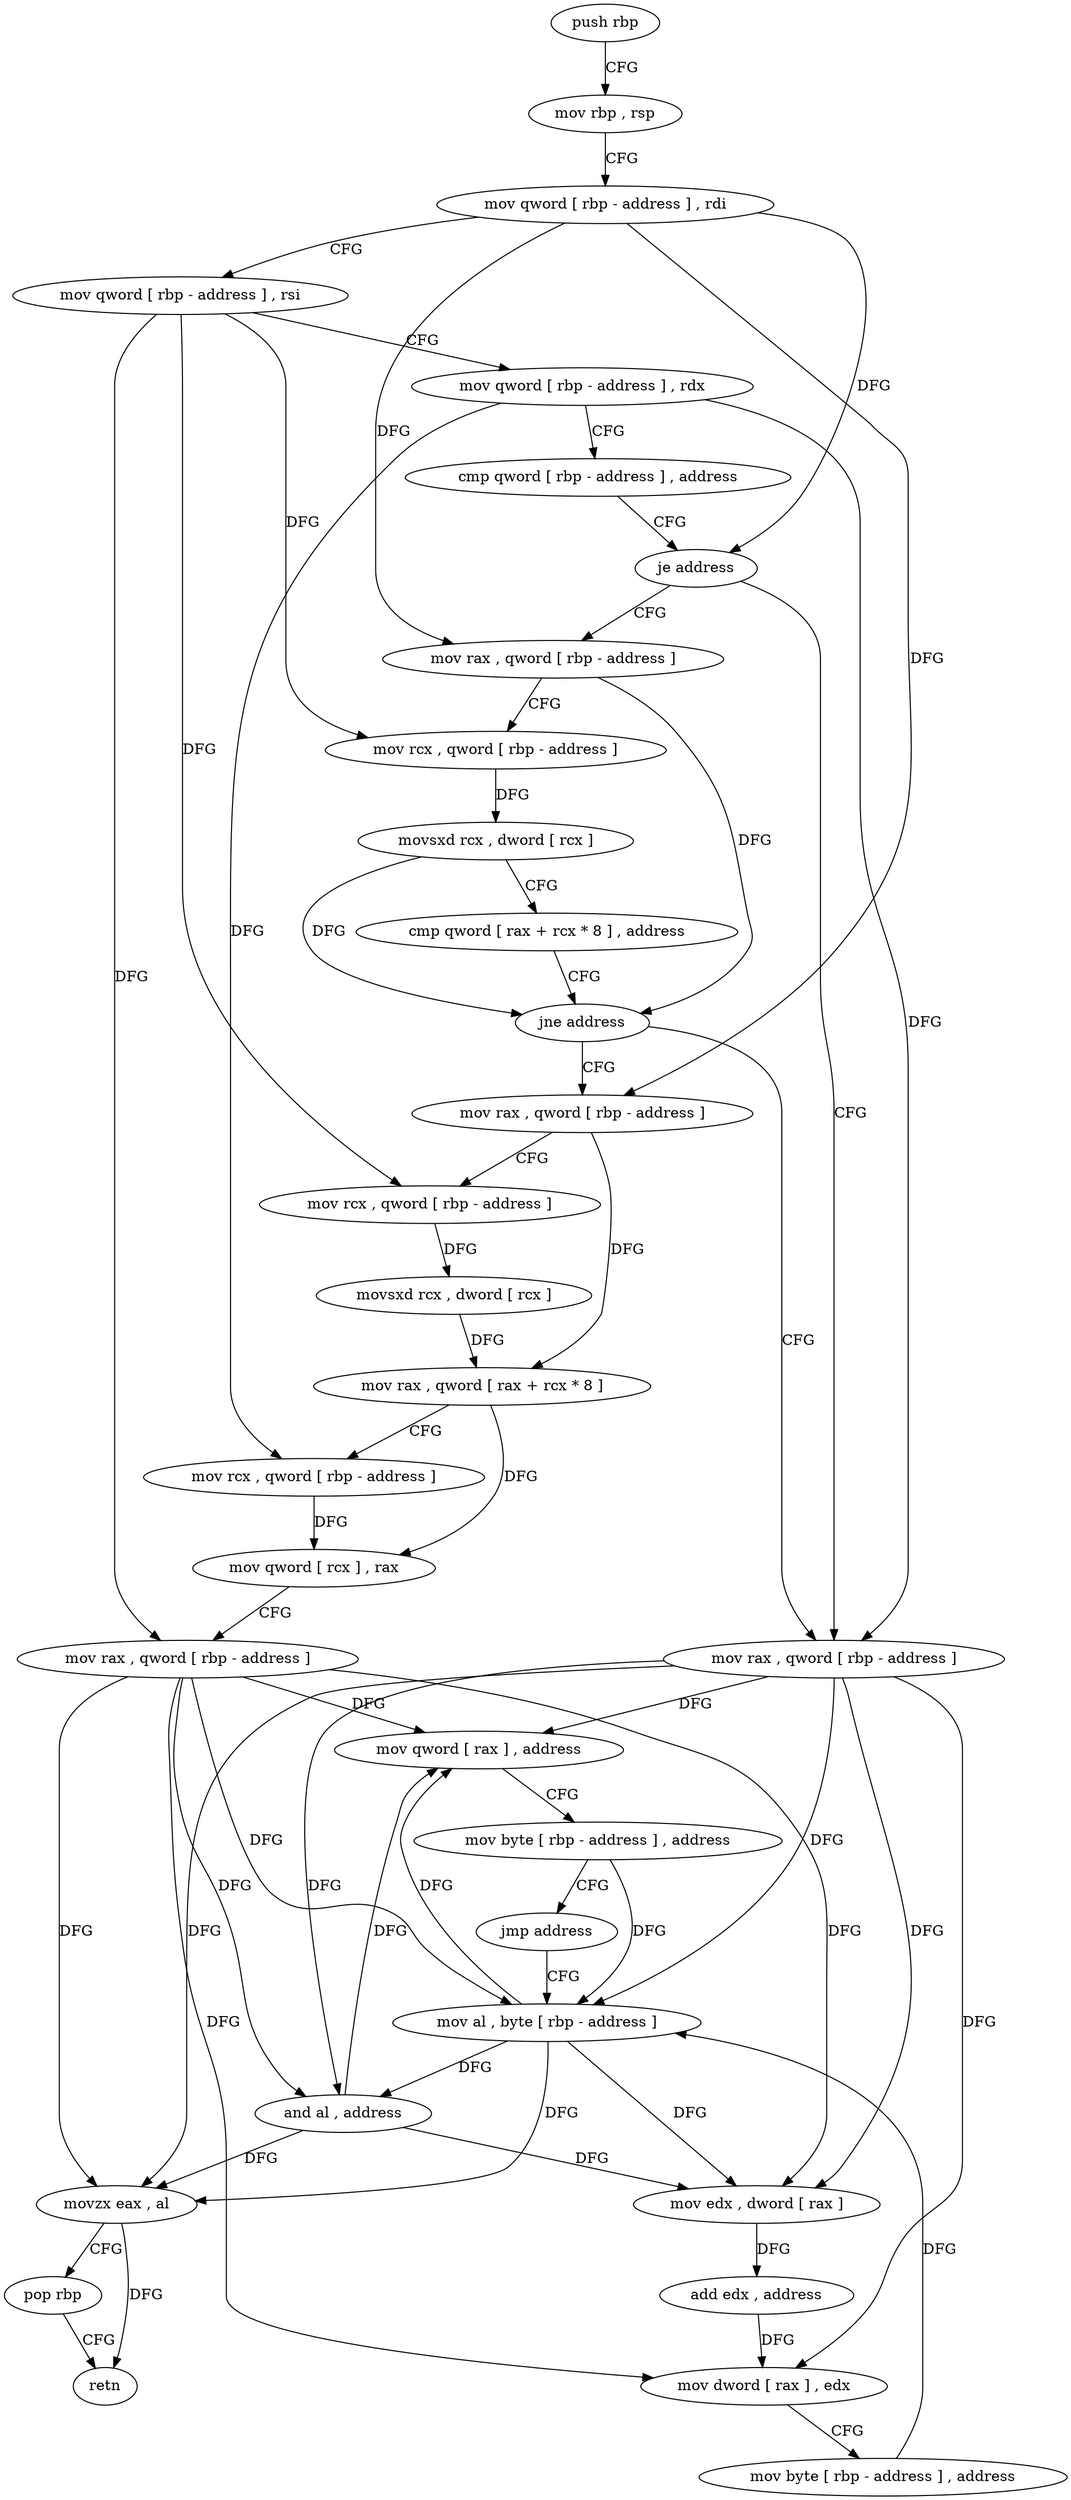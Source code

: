 digraph "func" {
"4280896" [label = "push rbp" ]
"4280897" [label = "mov rbp , rsp" ]
"4280900" [label = "mov qword [ rbp - address ] , rdi" ]
"4280904" [label = "mov qword [ rbp - address ] , rsi" ]
"4280908" [label = "mov qword [ rbp - address ] , rdx" ]
"4280912" [label = "cmp qword [ rbp - address ] , address" ]
"4280917" [label = "je address" ]
"4280945" [label = "mov rax , qword [ rbp - address ]" ]
"4280923" [label = "mov rax , qword [ rbp - address ]" ]
"4280949" [label = "mov qword [ rax ] , address" ]
"4280956" [label = "mov byte [ rbp - address ] , address" ]
"4280960" [label = "jmp address" ]
"4281002" [label = "mov al , byte [ rbp - address ]" ]
"4280927" [label = "mov rcx , qword [ rbp - address ]" ]
"4280931" [label = "movsxd rcx , dword [ rcx ]" ]
"4280934" [label = "cmp qword [ rax + rcx * 8 ] , address" ]
"4280939" [label = "jne address" ]
"4280965" [label = "mov rax , qword [ rbp - address ]" ]
"4281005" [label = "and al , address" ]
"4281007" [label = "movzx eax , al" ]
"4281010" [label = "pop rbp" ]
"4281011" [label = "retn" ]
"4280969" [label = "mov rcx , qword [ rbp - address ]" ]
"4280973" [label = "movsxd rcx , dword [ rcx ]" ]
"4280976" [label = "mov rax , qword [ rax + rcx * 8 ]" ]
"4280980" [label = "mov rcx , qword [ rbp - address ]" ]
"4280984" [label = "mov qword [ rcx ] , rax" ]
"4280987" [label = "mov rax , qword [ rbp - address ]" ]
"4280991" [label = "mov edx , dword [ rax ]" ]
"4280993" [label = "add edx , address" ]
"4280996" [label = "mov dword [ rax ] , edx" ]
"4280998" [label = "mov byte [ rbp - address ] , address" ]
"4280896" -> "4280897" [ label = "CFG" ]
"4280897" -> "4280900" [ label = "CFG" ]
"4280900" -> "4280904" [ label = "CFG" ]
"4280900" -> "4280917" [ label = "DFG" ]
"4280900" -> "4280923" [ label = "DFG" ]
"4280900" -> "4280965" [ label = "DFG" ]
"4280904" -> "4280908" [ label = "CFG" ]
"4280904" -> "4280927" [ label = "DFG" ]
"4280904" -> "4280969" [ label = "DFG" ]
"4280904" -> "4280987" [ label = "DFG" ]
"4280908" -> "4280912" [ label = "CFG" ]
"4280908" -> "4280945" [ label = "DFG" ]
"4280908" -> "4280980" [ label = "DFG" ]
"4280912" -> "4280917" [ label = "CFG" ]
"4280917" -> "4280945" [ label = "CFG" ]
"4280917" -> "4280923" [ label = "CFG" ]
"4280945" -> "4280949" [ label = "DFG" ]
"4280945" -> "4281002" [ label = "DFG" ]
"4280945" -> "4281005" [ label = "DFG" ]
"4280945" -> "4281007" [ label = "DFG" ]
"4280945" -> "4280991" [ label = "DFG" ]
"4280945" -> "4280996" [ label = "DFG" ]
"4280923" -> "4280927" [ label = "CFG" ]
"4280923" -> "4280939" [ label = "DFG" ]
"4280949" -> "4280956" [ label = "CFG" ]
"4280956" -> "4280960" [ label = "CFG" ]
"4280956" -> "4281002" [ label = "DFG" ]
"4280960" -> "4281002" [ label = "CFG" ]
"4281002" -> "4281005" [ label = "DFG" ]
"4281002" -> "4280949" [ label = "DFG" ]
"4281002" -> "4281007" [ label = "DFG" ]
"4281002" -> "4280991" [ label = "DFG" ]
"4280927" -> "4280931" [ label = "DFG" ]
"4280931" -> "4280934" [ label = "CFG" ]
"4280931" -> "4280939" [ label = "DFG" ]
"4280934" -> "4280939" [ label = "CFG" ]
"4280939" -> "4280965" [ label = "CFG" ]
"4280939" -> "4280945" [ label = "CFG" ]
"4280965" -> "4280969" [ label = "CFG" ]
"4280965" -> "4280976" [ label = "DFG" ]
"4281005" -> "4281007" [ label = "DFG" ]
"4281005" -> "4280949" [ label = "DFG" ]
"4281005" -> "4280991" [ label = "DFG" ]
"4281007" -> "4281010" [ label = "CFG" ]
"4281007" -> "4281011" [ label = "DFG" ]
"4281010" -> "4281011" [ label = "CFG" ]
"4280969" -> "4280973" [ label = "DFG" ]
"4280973" -> "4280976" [ label = "DFG" ]
"4280976" -> "4280980" [ label = "CFG" ]
"4280976" -> "4280984" [ label = "DFG" ]
"4280980" -> "4280984" [ label = "DFG" ]
"4280984" -> "4280987" [ label = "CFG" ]
"4280987" -> "4280991" [ label = "DFG" ]
"4280987" -> "4280949" [ label = "DFG" ]
"4280987" -> "4281005" [ label = "DFG" ]
"4280987" -> "4281007" [ label = "DFG" ]
"4280987" -> "4281002" [ label = "DFG" ]
"4280987" -> "4280996" [ label = "DFG" ]
"4280991" -> "4280993" [ label = "DFG" ]
"4280993" -> "4280996" [ label = "DFG" ]
"4280996" -> "4280998" [ label = "CFG" ]
"4280998" -> "4281002" [ label = "DFG" ]
}
